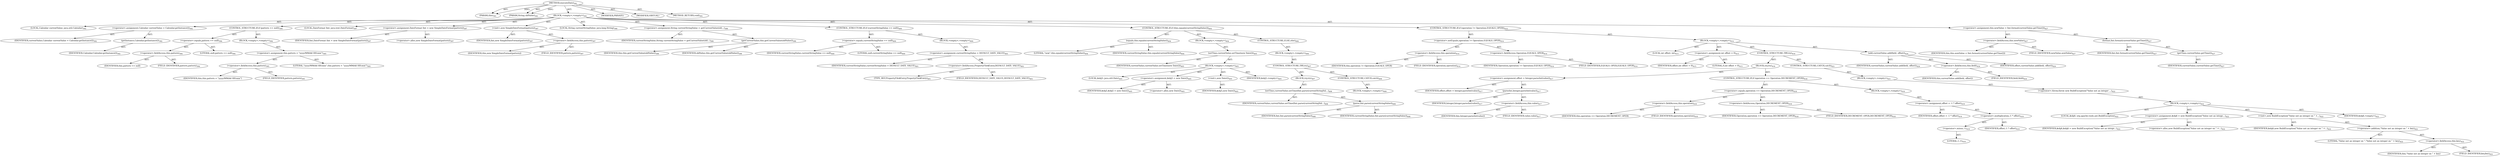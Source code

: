 digraph "executeDate" {  
"111669149713" [label = <(METHOD,executeDate)<SUB>391</SUB>> ]
"115964117003" [label = <(PARAM,this)<SUB>391</SUB>> ]
"115964117024" [label = <(PARAM,String oldValue)<SUB>391</SUB>> ]
"25769803825" [label = <(BLOCK,&lt;empty&gt;,&lt;empty&gt;)<SUB>391</SUB>> ]
"94489280525" [label = <(LOCAL,Calendar currentValue: java.util.Calendar)<SUB>392</SUB>> ]
"30064771213" [label = <(&lt;operator&gt;.assignment,Calendar currentValue = Calendar.getInstance())<SUB>392</SUB>> ]
"68719476857" [label = <(IDENTIFIER,currentValue,Calendar currentValue = Calendar.getInstance())<SUB>392</SUB>> ]
"30064771214" [label = <(getInstance,Calendar.getInstance())<SUB>392</SUB>> ]
"68719476858" [label = <(IDENTIFIER,Calendar,Calendar.getInstance())<SUB>392</SUB>> ]
"47244640283" [label = <(CONTROL_STRUCTURE,IF,if (pattern == null))<SUB>394</SUB>> ]
"30064771215" [label = <(&lt;operator&gt;.equals,pattern == null)<SUB>394</SUB>> ]
"30064771216" [label = <(&lt;operator&gt;.fieldAccess,this.pattern)<SUB>394</SUB>> ]
"68719476859" [label = <(IDENTIFIER,this,pattern == null)> ]
"55834574884" [label = <(FIELD_IDENTIFIER,pattern,pattern)<SUB>394</SUB>> ]
"90194313229" [label = <(LITERAL,null,pattern == null)<SUB>394</SUB>> ]
"25769803826" [label = <(BLOCK,&lt;empty&gt;,&lt;empty&gt;)<SUB>394</SUB>> ]
"30064771217" [label = <(&lt;operator&gt;.assignment,this.pattern = &quot;yyyy/MM/dd HH:mm&quot;)<SUB>395</SUB>> ]
"30064771218" [label = <(&lt;operator&gt;.fieldAccess,this.pattern)<SUB>395</SUB>> ]
"68719476860" [label = <(IDENTIFIER,this,this.pattern = &quot;yyyy/MM/dd HH:mm&quot;)> ]
"55834574885" [label = <(FIELD_IDENTIFIER,pattern,pattern)<SUB>395</SUB>> ]
"90194313230" [label = <(LITERAL,&quot;yyyy/MM/dd HH:mm&quot;,this.pattern = &quot;yyyy/MM/dd HH:mm&quot;)<SUB>395</SUB>> ]
"94489280526" [label = <(LOCAL,DateFormat fmt: java.text.DateFormat)<SUB>397</SUB>> ]
"30064771219" [label = <(&lt;operator&gt;.assignment,DateFormat fmt = new SimpleDateFormat(pattern))<SUB>397</SUB>> ]
"68719476861" [label = <(IDENTIFIER,fmt,DateFormat fmt = new SimpleDateFormat(pattern))<SUB>397</SUB>> ]
"30064771220" [label = <(&lt;operator&gt;.alloc,new SimpleDateFormat(pattern))<SUB>397</SUB>> ]
"30064771221" [label = <(&lt;init&gt;,new SimpleDateFormat(pattern))<SUB>397</SUB>> ]
"68719476862" [label = <(IDENTIFIER,fmt,new SimpleDateFormat(pattern))<SUB>397</SUB>> ]
"30064771222" [label = <(&lt;operator&gt;.fieldAccess,this.pattern)<SUB>397</SUB>> ]
"68719476863" [label = <(IDENTIFIER,this,new SimpleDateFormat(pattern))> ]
"55834574886" [label = <(FIELD_IDENTIFIER,pattern,pattern)<SUB>397</SUB>> ]
"94489280527" [label = <(LOCAL,String currentStringValue: java.lang.String)<SUB>399</SUB>> ]
"30064771223" [label = <(&lt;operator&gt;.assignment,String currentStringValue = getCurrentValue(old...)<SUB>399</SUB>> ]
"68719476864" [label = <(IDENTIFIER,currentStringValue,String currentStringValue = getCurrentValue(old...)<SUB>399</SUB>> ]
"30064771224" [label = <(getCurrentValue,this.getCurrentValue(oldValue))<SUB>399</SUB>> ]
"68719476755" [label = <(IDENTIFIER,this,this.getCurrentValue(oldValue))<SUB>399</SUB>> ]
"68719476865" [label = <(IDENTIFIER,oldValue,this.getCurrentValue(oldValue))<SUB>399</SUB>> ]
"47244640284" [label = <(CONTROL_STRUCTURE,IF,if (currentStringValue == null))<SUB>400</SUB>> ]
"30064771225" [label = <(&lt;operator&gt;.equals,currentStringValue == null)<SUB>400</SUB>> ]
"68719476866" [label = <(IDENTIFIER,currentStringValue,currentStringValue == null)<SUB>400</SUB>> ]
"90194313231" [label = <(LITERAL,null,currentStringValue == null)<SUB>400</SUB>> ]
"25769803827" [label = <(BLOCK,&lt;empty&gt;,&lt;empty&gt;)<SUB>400</SUB>> ]
"30064771226" [label = <(&lt;operator&gt;.assignment,currentStringValue = DEFAULT_DATE_VALUE)<SUB>401</SUB>> ]
"68719476867" [label = <(IDENTIFIER,currentStringValue,currentStringValue = DEFAULT_DATE_VALUE)<SUB>401</SUB>> ]
"30064771227" [label = <(&lt;operator&gt;.fieldAccess,PropertyFile$Entry.DEFAULT_DATE_VALUE)<SUB>401</SUB>> ]
"180388626434" [label = <(TYPE_REF,PropertyFile$Entry,PropertyFile$Entry)<SUB>401</SUB>> ]
"55834574887" [label = <(FIELD_IDENTIFIER,DEFAULT_DATE_VALUE,DEFAULT_DATE_VALUE)<SUB>401</SUB>> ]
"47244640285" [label = <(CONTROL_STRUCTURE,IF,if (this.equals(currentStringValue)))<SUB>404</SUB>> ]
"30064771228" [label = <(equals,this.equals(currentStringValue))<SUB>404</SUB>> ]
"90194313232" [label = <(LITERAL,&quot;now&quot;,this.equals(currentStringValue))<SUB>404</SUB>> ]
"68719476868" [label = <(IDENTIFIER,currentStringValue,this.equals(currentStringValue))<SUB>404</SUB>> ]
"25769803828" [label = <(BLOCK,&lt;empty&gt;,&lt;empty&gt;)<SUB>404</SUB>> ]
"30064771229" [label = <(setTime,currentValue.setTime(new Date()))<SUB>405</SUB>> ]
"68719476869" [label = <(IDENTIFIER,currentValue,currentValue.setTime(new Date()))<SUB>405</SUB>> ]
"25769803829" [label = <(BLOCK,&lt;empty&gt;,&lt;empty&gt;)<SUB>405</SUB>> ]
"94489280528" [label = <(LOCAL,$obj5: java.util.Date)<SUB>405</SUB>> ]
"30064771230" [label = <(&lt;operator&gt;.assignment,$obj5 = new Date())<SUB>405</SUB>> ]
"68719476870" [label = <(IDENTIFIER,$obj5,$obj5 = new Date())<SUB>405</SUB>> ]
"30064771231" [label = <(&lt;operator&gt;.alloc,new Date())<SUB>405</SUB>> ]
"30064771232" [label = <(&lt;init&gt;,new Date())<SUB>405</SUB>> ]
"68719476871" [label = <(IDENTIFIER,$obj5,new Date())<SUB>405</SUB>> ]
"68719476872" [label = <(IDENTIFIER,$obj5,&lt;empty&gt;)<SUB>405</SUB>> ]
"47244640286" [label = <(CONTROL_STRUCTURE,ELSE,else)<SUB>406</SUB>> ]
"25769803830" [label = <(BLOCK,&lt;empty&gt;,&lt;empty&gt;)<SUB>406</SUB>> ]
"47244640287" [label = <(CONTROL_STRUCTURE,TRY,try)<SUB>407</SUB>> ]
"25769803831" [label = <(BLOCK,try,try)<SUB>407</SUB>> ]
"30064771233" [label = <(setTime,currentValue.setTime(fmt.parse(currentStringVal...)<SUB>408</SUB>> ]
"68719476873" [label = <(IDENTIFIER,currentValue,currentValue.setTime(fmt.parse(currentStringVal...)<SUB>408</SUB>> ]
"30064771234" [label = <(parse,fmt.parse(currentStringValue))<SUB>408</SUB>> ]
"68719476874" [label = <(IDENTIFIER,fmt,fmt.parse(currentStringValue))<SUB>408</SUB>> ]
"68719476875" [label = <(IDENTIFIER,currentStringValue,fmt.parse(currentStringValue))<SUB>408</SUB>> ]
"47244640288" [label = <(CONTROL_STRUCTURE,CATCH,catch)<SUB>409</SUB>> ]
"25769803832" [label = <(BLOCK,&lt;empty&gt;,&lt;empty&gt;)<SUB>409</SUB>> ]
"47244640289" [label = <(CONTROL_STRUCTURE,IF,if (operation != Operation.EQUALS_OPER))<SUB>414</SUB>> ]
"30064771235" [label = <(&lt;operator&gt;.notEquals,operation != Operation.EQUALS_OPER)<SUB>414</SUB>> ]
"30064771236" [label = <(&lt;operator&gt;.fieldAccess,this.operation)<SUB>414</SUB>> ]
"68719476876" [label = <(IDENTIFIER,this,operation != Operation.EQUALS_OPER)> ]
"55834574888" [label = <(FIELD_IDENTIFIER,operation,operation)<SUB>414</SUB>> ]
"30064771237" [label = <(&lt;operator&gt;.fieldAccess,Operation.EQUALS_OPER)<SUB>414</SUB>> ]
"68719476877" [label = <(IDENTIFIER,Operation,operation != Operation.EQUALS_OPER)<SUB>414</SUB>> ]
"55834574889" [label = <(FIELD_IDENTIFIER,EQUALS_OPER,EQUALS_OPER)<SUB>414</SUB>> ]
"25769803833" [label = <(BLOCK,&lt;empty&gt;,&lt;empty&gt;)<SUB>414</SUB>> ]
"94489280529" [label = <(LOCAL,int offset: int)<SUB>415</SUB>> ]
"30064771238" [label = <(&lt;operator&gt;.assignment,int offset = 0)<SUB>415</SUB>> ]
"68719476878" [label = <(IDENTIFIER,offset,int offset = 0)<SUB>415</SUB>> ]
"90194313233" [label = <(LITERAL,0,int offset = 0)<SUB>415</SUB>> ]
"47244640290" [label = <(CONTROL_STRUCTURE,TRY,try)<SUB>416</SUB>> ]
"25769803834" [label = <(BLOCK,try,try)<SUB>416</SUB>> ]
"30064771239" [label = <(&lt;operator&gt;.assignment,offset = Integer.parseInt(value))<SUB>417</SUB>> ]
"68719476879" [label = <(IDENTIFIER,offset,offset = Integer.parseInt(value))<SUB>417</SUB>> ]
"30064771240" [label = <(parseInt,Integer.parseInt(value))<SUB>417</SUB>> ]
"68719476880" [label = <(IDENTIFIER,Integer,Integer.parseInt(value))<SUB>417</SUB>> ]
"30064771241" [label = <(&lt;operator&gt;.fieldAccess,this.value)<SUB>417</SUB>> ]
"68719476881" [label = <(IDENTIFIER,this,Integer.parseInt(value))> ]
"55834574890" [label = <(FIELD_IDENTIFIER,value,value)<SUB>417</SUB>> ]
"47244640291" [label = <(CONTROL_STRUCTURE,IF,if (operation == Operation.DECREMENT_OPER))<SUB>418</SUB>> ]
"30064771242" [label = <(&lt;operator&gt;.equals,operation == Operation.DECREMENT_OPER)<SUB>418</SUB>> ]
"30064771243" [label = <(&lt;operator&gt;.fieldAccess,this.operation)<SUB>418</SUB>> ]
"68719476882" [label = <(IDENTIFIER,this,operation == Operation.DECREMENT_OPER)> ]
"55834574891" [label = <(FIELD_IDENTIFIER,operation,operation)<SUB>418</SUB>> ]
"30064771244" [label = <(&lt;operator&gt;.fieldAccess,Operation.DECREMENT_OPER)<SUB>418</SUB>> ]
"68719476883" [label = <(IDENTIFIER,Operation,operation == Operation.DECREMENT_OPER)<SUB>418</SUB>> ]
"55834574892" [label = <(FIELD_IDENTIFIER,DECREMENT_OPER,DECREMENT_OPER)<SUB>418</SUB>> ]
"25769803835" [label = <(BLOCK,&lt;empty&gt;,&lt;empty&gt;)<SUB>418</SUB>> ]
"30064771245" [label = <(&lt;operator&gt;.assignment,offset = -1 * offset)<SUB>419</SUB>> ]
"68719476884" [label = <(IDENTIFIER,offset,offset = -1 * offset)<SUB>419</SUB>> ]
"30064771246" [label = <(&lt;operator&gt;.multiplication,-1 * offset)<SUB>419</SUB>> ]
"30064771247" [label = <(&lt;operator&gt;.minus,-1)<SUB>419</SUB>> ]
"90194313234" [label = <(LITERAL,1,-1)<SUB>419</SUB>> ]
"68719476885" [label = <(IDENTIFIER,offset,-1 * offset)<SUB>419</SUB>> ]
"47244640292" [label = <(CONTROL_STRUCTURE,CATCH,catch)<SUB>421</SUB>> ]
"25769803836" [label = <(BLOCK,&lt;empty&gt;,&lt;empty&gt;)<SUB>421</SUB>> ]
"30064771248" [label = <(&lt;operator&gt;.throw,throw new BuildException(&quot;Value not an integer ...)<SUB>422</SUB>> ]
"25769803837" [label = <(BLOCK,&lt;empty&gt;,&lt;empty&gt;)<SUB>422</SUB>> ]
"94489280530" [label = <(LOCAL,$obj6: org.apache.tools.ant.BuildException)<SUB>422</SUB>> ]
"30064771249" [label = <(&lt;operator&gt;.assignment,$obj6 = new BuildException(&quot;Value not an intege...)<SUB>422</SUB>> ]
"68719476886" [label = <(IDENTIFIER,$obj6,$obj6 = new BuildException(&quot;Value not an intege...)<SUB>422</SUB>> ]
"30064771250" [label = <(&lt;operator&gt;.alloc,new BuildException(&quot;Value not an integer on &quot; +...)<SUB>422</SUB>> ]
"30064771251" [label = <(&lt;init&gt;,new BuildException(&quot;Value not an integer on &quot; +...)<SUB>422</SUB>> ]
"68719476887" [label = <(IDENTIFIER,$obj6,new BuildException(&quot;Value not an integer on &quot; +...)<SUB>422</SUB>> ]
"30064771252" [label = <(&lt;operator&gt;.addition,&quot;Value not an integer on &quot; + key)<SUB>422</SUB>> ]
"90194313235" [label = <(LITERAL,&quot;Value not an integer on &quot;,&quot;Value not an integer on &quot; + key)<SUB>422</SUB>> ]
"30064771253" [label = <(&lt;operator&gt;.fieldAccess,this.key)<SUB>422</SUB>> ]
"68719476888" [label = <(IDENTIFIER,this,&quot;Value not an integer on &quot; + key)> ]
"55834574893" [label = <(FIELD_IDENTIFIER,key,key)<SUB>422</SUB>> ]
"68719476889" [label = <(IDENTIFIER,$obj6,&lt;empty&gt;)<SUB>422</SUB>> ]
"30064771254" [label = <(add,currentValue.add(field, offset))<SUB>424</SUB>> ]
"68719476890" [label = <(IDENTIFIER,currentValue,currentValue.add(field, offset))<SUB>424</SUB>> ]
"30064771255" [label = <(&lt;operator&gt;.fieldAccess,this.field)<SUB>424</SUB>> ]
"68719476891" [label = <(IDENTIFIER,this,currentValue.add(field, offset))> ]
"55834574894" [label = <(FIELD_IDENTIFIER,field,field)<SUB>424</SUB>> ]
"68719476892" [label = <(IDENTIFIER,offset,currentValue.add(field, offset))<SUB>424</SUB>> ]
"30064771256" [label = <(&lt;operator&gt;.assignment,this.newValue = fmt.format(currentValue.getTime()))<SUB>427</SUB>> ]
"30064771257" [label = <(&lt;operator&gt;.fieldAccess,this.newValue)<SUB>427</SUB>> ]
"68719476893" [label = <(IDENTIFIER,this,this.newValue = fmt.format(currentValue.getTime()))> ]
"55834574895" [label = <(FIELD_IDENTIFIER,newValue,newValue)<SUB>427</SUB>> ]
"30064771258" [label = <(format,fmt.format(currentValue.getTime()))<SUB>427</SUB>> ]
"68719476894" [label = <(IDENTIFIER,fmt,fmt.format(currentValue.getTime()))<SUB>427</SUB>> ]
"30064771259" [label = <(getTime,currentValue.getTime())<SUB>427</SUB>> ]
"68719476895" [label = <(IDENTIFIER,currentValue,currentValue.getTime())<SUB>427</SUB>> ]
"133143986228" [label = <(MODIFIER,PRIVATE)> ]
"133143986229" [label = <(MODIFIER,VIRTUAL)> ]
"128849018897" [label = <(METHOD_RETURN,void)<SUB>391</SUB>> ]
  "111669149713" -> "115964117003"  [ label = "AST: "] 
  "111669149713" -> "115964117024"  [ label = "AST: "] 
  "111669149713" -> "25769803825"  [ label = "AST: "] 
  "111669149713" -> "133143986228"  [ label = "AST: "] 
  "111669149713" -> "133143986229"  [ label = "AST: "] 
  "111669149713" -> "128849018897"  [ label = "AST: "] 
  "25769803825" -> "94489280525"  [ label = "AST: "] 
  "25769803825" -> "30064771213"  [ label = "AST: "] 
  "25769803825" -> "47244640283"  [ label = "AST: "] 
  "25769803825" -> "94489280526"  [ label = "AST: "] 
  "25769803825" -> "30064771219"  [ label = "AST: "] 
  "25769803825" -> "30064771221"  [ label = "AST: "] 
  "25769803825" -> "94489280527"  [ label = "AST: "] 
  "25769803825" -> "30064771223"  [ label = "AST: "] 
  "25769803825" -> "47244640284"  [ label = "AST: "] 
  "25769803825" -> "47244640285"  [ label = "AST: "] 
  "25769803825" -> "47244640289"  [ label = "AST: "] 
  "25769803825" -> "30064771256"  [ label = "AST: "] 
  "30064771213" -> "68719476857"  [ label = "AST: "] 
  "30064771213" -> "30064771214"  [ label = "AST: "] 
  "30064771214" -> "68719476858"  [ label = "AST: "] 
  "47244640283" -> "30064771215"  [ label = "AST: "] 
  "47244640283" -> "25769803826"  [ label = "AST: "] 
  "30064771215" -> "30064771216"  [ label = "AST: "] 
  "30064771215" -> "90194313229"  [ label = "AST: "] 
  "30064771216" -> "68719476859"  [ label = "AST: "] 
  "30064771216" -> "55834574884"  [ label = "AST: "] 
  "25769803826" -> "30064771217"  [ label = "AST: "] 
  "30064771217" -> "30064771218"  [ label = "AST: "] 
  "30064771217" -> "90194313230"  [ label = "AST: "] 
  "30064771218" -> "68719476860"  [ label = "AST: "] 
  "30064771218" -> "55834574885"  [ label = "AST: "] 
  "30064771219" -> "68719476861"  [ label = "AST: "] 
  "30064771219" -> "30064771220"  [ label = "AST: "] 
  "30064771221" -> "68719476862"  [ label = "AST: "] 
  "30064771221" -> "30064771222"  [ label = "AST: "] 
  "30064771222" -> "68719476863"  [ label = "AST: "] 
  "30064771222" -> "55834574886"  [ label = "AST: "] 
  "30064771223" -> "68719476864"  [ label = "AST: "] 
  "30064771223" -> "30064771224"  [ label = "AST: "] 
  "30064771224" -> "68719476755"  [ label = "AST: "] 
  "30064771224" -> "68719476865"  [ label = "AST: "] 
  "47244640284" -> "30064771225"  [ label = "AST: "] 
  "47244640284" -> "25769803827"  [ label = "AST: "] 
  "30064771225" -> "68719476866"  [ label = "AST: "] 
  "30064771225" -> "90194313231"  [ label = "AST: "] 
  "25769803827" -> "30064771226"  [ label = "AST: "] 
  "30064771226" -> "68719476867"  [ label = "AST: "] 
  "30064771226" -> "30064771227"  [ label = "AST: "] 
  "30064771227" -> "180388626434"  [ label = "AST: "] 
  "30064771227" -> "55834574887"  [ label = "AST: "] 
  "47244640285" -> "30064771228"  [ label = "AST: "] 
  "47244640285" -> "25769803828"  [ label = "AST: "] 
  "47244640285" -> "47244640286"  [ label = "AST: "] 
  "30064771228" -> "90194313232"  [ label = "AST: "] 
  "30064771228" -> "68719476868"  [ label = "AST: "] 
  "25769803828" -> "30064771229"  [ label = "AST: "] 
  "30064771229" -> "68719476869"  [ label = "AST: "] 
  "30064771229" -> "25769803829"  [ label = "AST: "] 
  "25769803829" -> "94489280528"  [ label = "AST: "] 
  "25769803829" -> "30064771230"  [ label = "AST: "] 
  "25769803829" -> "30064771232"  [ label = "AST: "] 
  "25769803829" -> "68719476872"  [ label = "AST: "] 
  "30064771230" -> "68719476870"  [ label = "AST: "] 
  "30064771230" -> "30064771231"  [ label = "AST: "] 
  "30064771232" -> "68719476871"  [ label = "AST: "] 
  "47244640286" -> "25769803830"  [ label = "AST: "] 
  "25769803830" -> "47244640287"  [ label = "AST: "] 
  "47244640287" -> "25769803831"  [ label = "AST: "] 
  "47244640287" -> "47244640288"  [ label = "AST: "] 
  "25769803831" -> "30064771233"  [ label = "AST: "] 
  "30064771233" -> "68719476873"  [ label = "AST: "] 
  "30064771233" -> "30064771234"  [ label = "AST: "] 
  "30064771234" -> "68719476874"  [ label = "AST: "] 
  "30064771234" -> "68719476875"  [ label = "AST: "] 
  "47244640288" -> "25769803832"  [ label = "AST: "] 
  "47244640289" -> "30064771235"  [ label = "AST: "] 
  "47244640289" -> "25769803833"  [ label = "AST: "] 
  "30064771235" -> "30064771236"  [ label = "AST: "] 
  "30064771235" -> "30064771237"  [ label = "AST: "] 
  "30064771236" -> "68719476876"  [ label = "AST: "] 
  "30064771236" -> "55834574888"  [ label = "AST: "] 
  "30064771237" -> "68719476877"  [ label = "AST: "] 
  "30064771237" -> "55834574889"  [ label = "AST: "] 
  "25769803833" -> "94489280529"  [ label = "AST: "] 
  "25769803833" -> "30064771238"  [ label = "AST: "] 
  "25769803833" -> "47244640290"  [ label = "AST: "] 
  "25769803833" -> "30064771254"  [ label = "AST: "] 
  "30064771238" -> "68719476878"  [ label = "AST: "] 
  "30064771238" -> "90194313233"  [ label = "AST: "] 
  "47244640290" -> "25769803834"  [ label = "AST: "] 
  "47244640290" -> "47244640292"  [ label = "AST: "] 
  "25769803834" -> "30064771239"  [ label = "AST: "] 
  "25769803834" -> "47244640291"  [ label = "AST: "] 
  "30064771239" -> "68719476879"  [ label = "AST: "] 
  "30064771239" -> "30064771240"  [ label = "AST: "] 
  "30064771240" -> "68719476880"  [ label = "AST: "] 
  "30064771240" -> "30064771241"  [ label = "AST: "] 
  "30064771241" -> "68719476881"  [ label = "AST: "] 
  "30064771241" -> "55834574890"  [ label = "AST: "] 
  "47244640291" -> "30064771242"  [ label = "AST: "] 
  "47244640291" -> "25769803835"  [ label = "AST: "] 
  "30064771242" -> "30064771243"  [ label = "AST: "] 
  "30064771242" -> "30064771244"  [ label = "AST: "] 
  "30064771243" -> "68719476882"  [ label = "AST: "] 
  "30064771243" -> "55834574891"  [ label = "AST: "] 
  "30064771244" -> "68719476883"  [ label = "AST: "] 
  "30064771244" -> "55834574892"  [ label = "AST: "] 
  "25769803835" -> "30064771245"  [ label = "AST: "] 
  "30064771245" -> "68719476884"  [ label = "AST: "] 
  "30064771245" -> "30064771246"  [ label = "AST: "] 
  "30064771246" -> "30064771247"  [ label = "AST: "] 
  "30064771246" -> "68719476885"  [ label = "AST: "] 
  "30064771247" -> "90194313234"  [ label = "AST: "] 
  "47244640292" -> "25769803836"  [ label = "AST: "] 
  "25769803836" -> "30064771248"  [ label = "AST: "] 
  "30064771248" -> "25769803837"  [ label = "AST: "] 
  "25769803837" -> "94489280530"  [ label = "AST: "] 
  "25769803837" -> "30064771249"  [ label = "AST: "] 
  "25769803837" -> "30064771251"  [ label = "AST: "] 
  "25769803837" -> "68719476889"  [ label = "AST: "] 
  "30064771249" -> "68719476886"  [ label = "AST: "] 
  "30064771249" -> "30064771250"  [ label = "AST: "] 
  "30064771251" -> "68719476887"  [ label = "AST: "] 
  "30064771251" -> "30064771252"  [ label = "AST: "] 
  "30064771252" -> "90194313235"  [ label = "AST: "] 
  "30064771252" -> "30064771253"  [ label = "AST: "] 
  "30064771253" -> "68719476888"  [ label = "AST: "] 
  "30064771253" -> "55834574893"  [ label = "AST: "] 
  "30064771254" -> "68719476890"  [ label = "AST: "] 
  "30064771254" -> "30064771255"  [ label = "AST: "] 
  "30064771254" -> "68719476892"  [ label = "AST: "] 
  "30064771255" -> "68719476891"  [ label = "AST: "] 
  "30064771255" -> "55834574894"  [ label = "AST: "] 
  "30064771256" -> "30064771257"  [ label = "AST: "] 
  "30064771256" -> "30064771258"  [ label = "AST: "] 
  "30064771257" -> "68719476893"  [ label = "AST: "] 
  "30064771257" -> "55834574895"  [ label = "AST: "] 
  "30064771258" -> "68719476894"  [ label = "AST: "] 
  "30064771258" -> "30064771259"  [ label = "AST: "] 
  "30064771259" -> "68719476895"  [ label = "AST: "] 
  "111669149713" -> "115964117003"  [ label = "DDG: "] 
  "111669149713" -> "115964117024"  [ label = "DDG: "] 
}
